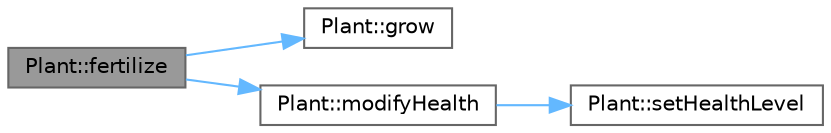 digraph "Plant::fertilize"
{
 // INTERACTIVE_SVG=YES
 // LATEX_PDF_SIZE
  bgcolor="transparent";
  edge [fontname=Helvetica,fontsize=10,labelfontname=Helvetica,labelfontsize=10];
  node [fontname=Helvetica,fontsize=10,shape=box,height=0.2,width=0.4];
  rankdir="LR";
  Node1 [id="Node000001",label="Plant::fertilize",height=0.2,width=0.4,color="gray40", fillcolor="grey60", style="filled", fontcolor="black",tooltip=" "];
  Node1 -> Node2 [id="edge1_Node000001_Node000002",color="steelblue1",style="solid",tooltip=" "];
  Node2 [id="Node000002",label="Plant::grow",height=0.2,width=0.4,color="grey40", fillcolor="white", style="filled",URL="$class_plant.html#a69aa7ac0f7d2d4b6f520b2f4071bc558",tooltip=" "];
  Node1 -> Node3 [id="edge2_Node000001_Node000003",color="steelblue1",style="solid",tooltip=" "];
  Node3 [id="Node000003",label="Plant::modifyHealth",height=0.2,width=0.4,color="grey40", fillcolor="white", style="filled",URL="$class_plant.html#a3f556d66765fa2f5beeba9c410eedc6a",tooltip=" "];
  Node3 -> Node4 [id="edge3_Node000003_Node000004",color="steelblue1",style="solid",tooltip=" "];
  Node4 [id="Node000004",label="Plant::setHealthLevel",height=0.2,width=0.4,color="grey40", fillcolor="white", style="filled",URL="$class_plant.html#a13f2d6947c495a1fbcc3ee77edacab6e",tooltip=" "];
}
